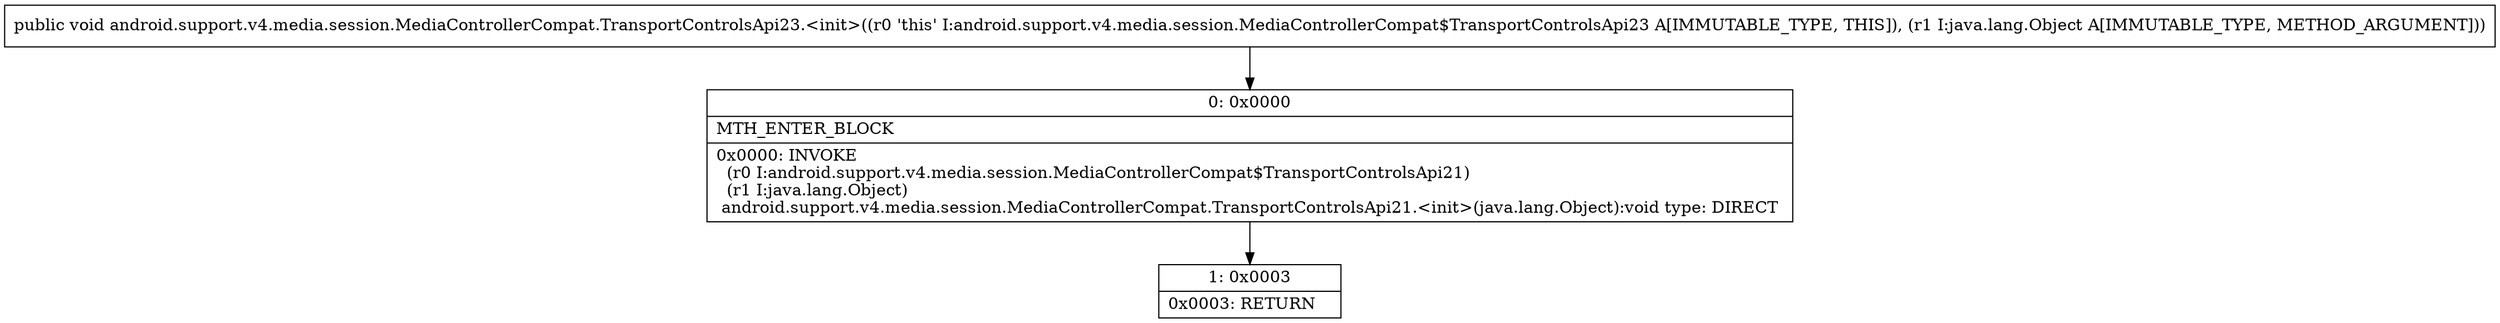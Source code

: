 digraph "CFG forandroid.support.v4.media.session.MediaControllerCompat.TransportControlsApi23.\<init\>(Ljava\/lang\/Object;)V" {
Node_0 [shape=record,label="{0\:\ 0x0000|MTH_ENTER_BLOCK\l|0x0000: INVOKE  \l  (r0 I:android.support.v4.media.session.MediaControllerCompat$TransportControlsApi21)\l  (r1 I:java.lang.Object)\l android.support.v4.media.session.MediaControllerCompat.TransportControlsApi21.\<init\>(java.lang.Object):void type: DIRECT \l}"];
Node_1 [shape=record,label="{1\:\ 0x0003|0x0003: RETURN   \l}"];
MethodNode[shape=record,label="{public void android.support.v4.media.session.MediaControllerCompat.TransportControlsApi23.\<init\>((r0 'this' I:android.support.v4.media.session.MediaControllerCompat$TransportControlsApi23 A[IMMUTABLE_TYPE, THIS]), (r1 I:java.lang.Object A[IMMUTABLE_TYPE, METHOD_ARGUMENT])) }"];
MethodNode -> Node_0;
Node_0 -> Node_1;
}

